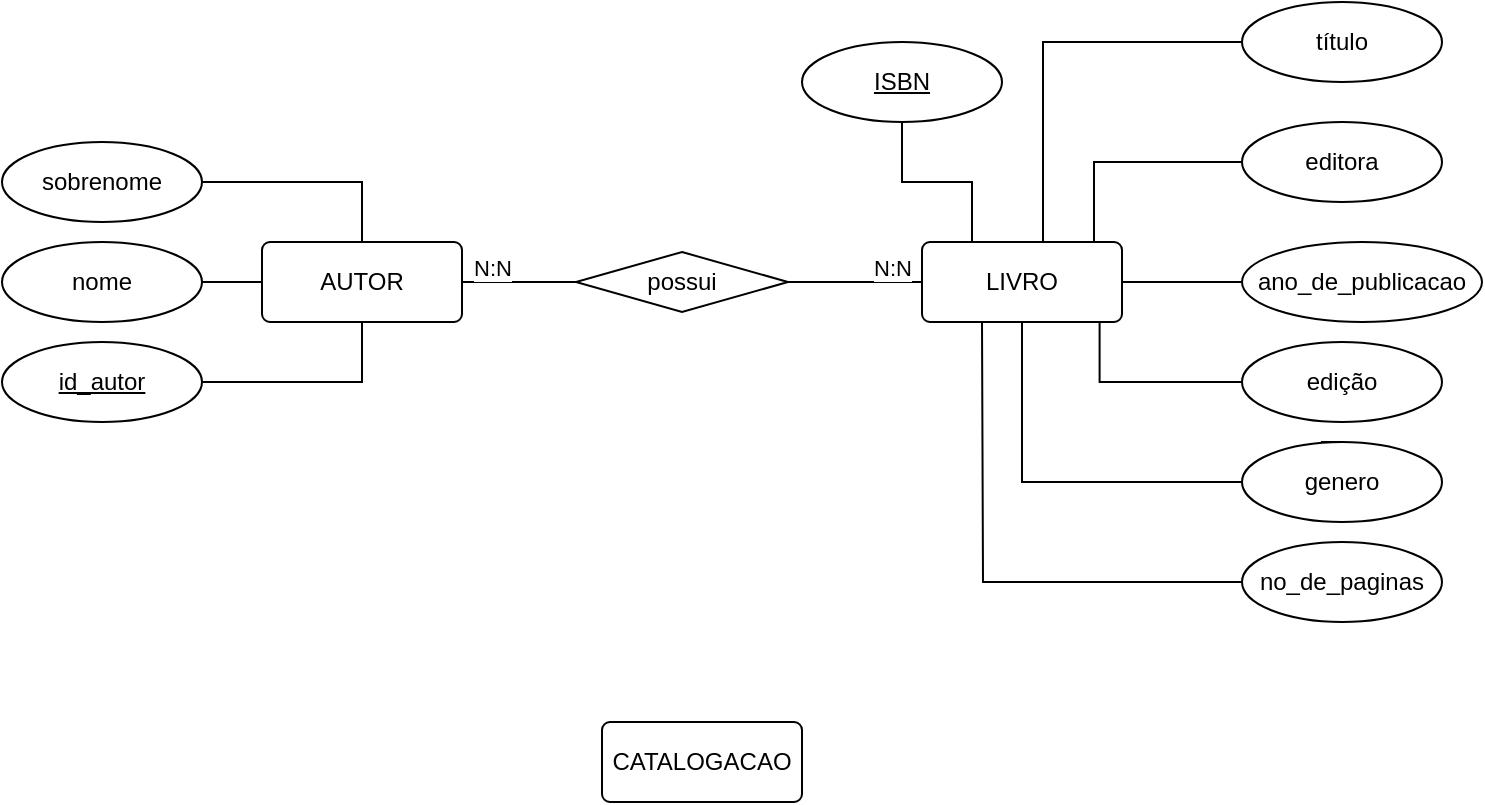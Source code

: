 <mxfile version="26.2.2">
  <diagram name="Página-1" id="CUABwqQ-d0Yb38siOlgN">
    <mxGraphModel dx="1667" dy="841" grid="1" gridSize="10" guides="1" tooltips="1" connect="1" arrows="1" fold="1" page="1" pageScale="1" pageWidth="827" pageHeight="1169" math="0" shadow="0">
      <root>
        <mxCell id="0" />
        <mxCell id="1" parent="0" />
        <mxCell id="1DjiUxDrEVGoeN44snmC-1" style="edgeStyle=orthogonalEdgeStyle;shape=connector;rounded=0;orthogonalLoop=1;jettySize=auto;html=1;exitX=1;exitY=0.5;exitDx=0;exitDy=0;strokeColor=default;align=center;verticalAlign=middle;fontFamily=Helvetica;fontSize=11;fontColor=default;labelBackgroundColor=default;startFill=0;endArrow=none;" parent="1" source="1DjiUxDrEVGoeN44snmC-2" target="1DjiUxDrEVGoeN44snmC-22" edge="1">
          <mxGeometry relative="1" as="geometry" />
        </mxCell>
        <mxCell id="1DjiUxDrEVGoeN44snmC-2" value="AUTOR" style="rounded=1;arcSize=10;whiteSpace=wrap;html=1;align=center;" parent="1" vertex="1">
          <mxGeometry x="160" y="150" width="100" height="40" as="geometry" />
        </mxCell>
        <mxCell id="1DjiUxDrEVGoeN44snmC-3" style="edgeStyle=orthogonalEdgeStyle;rounded=0;orthogonalLoop=1;jettySize=auto;html=1;exitX=1;exitY=0.5;exitDx=0;exitDy=0;endArrow=none;startFill=0;" parent="1" source="1DjiUxDrEVGoeN44snmC-4" target="1DjiUxDrEVGoeN44snmC-2" edge="1">
          <mxGeometry relative="1" as="geometry" />
        </mxCell>
        <mxCell id="1DjiUxDrEVGoeN44snmC-4" value="nome" style="ellipse;whiteSpace=wrap;html=1;align=center;" parent="1" vertex="1">
          <mxGeometry x="30" y="150" width="100" height="40" as="geometry" />
        </mxCell>
        <mxCell id="1DjiUxDrEVGoeN44snmC-5" style="edgeStyle=orthogonalEdgeStyle;rounded=0;orthogonalLoop=1;jettySize=auto;html=1;exitX=1;exitY=0.5;exitDx=0;exitDy=0;endArrow=none;startFill=0;" parent="1" source="1DjiUxDrEVGoeN44snmC-6" target="1DjiUxDrEVGoeN44snmC-2" edge="1">
          <mxGeometry relative="1" as="geometry" />
        </mxCell>
        <mxCell id="1DjiUxDrEVGoeN44snmC-6" value="sobrenome" style="ellipse;whiteSpace=wrap;html=1;align=center;" parent="1" vertex="1">
          <mxGeometry x="30" y="100" width="100" height="40" as="geometry" />
        </mxCell>
        <mxCell id="1DjiUxDrEVGoeN44snmC-7" style="edgeStyle=orthogonalEdgeStyle;shape=connector;rounded=0;orthogonalLoop=1;jettySize=auto;html=1;exitX=1;exitY=0.5;exitDx=0;exitDy=0;strokeColor=default;align=center;verticalAlign=middle;fontFamily=Helvetica;fontSize=11;fontColor=default;labelBackgroundColor=default;startFill=0;endArrow=none;" parent="1" source="1DjiUxDrEVGoeN44snmC-8" target="1DjiUxDrEVGoeN44snmC-2" edge="1">
          <mxGeometry relative="1" as="geometry" />
        </mxCell>
        <mxCell id="1DjiUxDrEVGoeN44snmC-8" value="id_autor" style="ellipse;whiteSpace=wrap;html=1;align=center;fontStyle=4;" parent="1" vertex="1">
          <mxGeometry x="30" y="200" width="100" height="40" as="geometry" />
        </mxCell>
        <mxCell id="1DjiUxDrEVGoeN44snmC-9" value="LIVRO" style="rounded=1;arcSize=10;whiteSpace=wrap;html=1;align=center;" parent="1" vertex="1">
          <mxGeometry x="490" y="150" width="100" height="40" as="geometry" />
        </mxCell>
        <mxCell id="1DjiUxDrEVGoeN44snmC-10" style="edgeStyle=orthogonalEdgeStyle;shape=connector;rounded=0;orthogonalLoop=1;jettySize=auto;html=1;exitX=0.5;exitY=1;exitDx=0;exitDy=0;entryX=0.25;entryY=0;entryDx=0;entryDy=0;strokeColor=default;align=center;verticalAlign=middle;fontFamily=Helvetica;fontSize=11;fontColor=default;labelBackgroundColor=default;startFill=0;endArrow=none;" parent="1" source="1DjiUxDrEVGoeN44snmC-11" target="1DjiUxDrEVGoeN44snmC-9" edge="1">
          <mxGeometry relative="1" as="geometry" />
        </mxCell>
        <mxCell id="1DjiUxDrEVGoeN44snmC-11" value="ISBN" style="ellipse;whiteSpace=wrap;html=1;align=center;fontStyle=4;" parent="1" vertex="1">
          <mxGeometry x="430" y="50" width="100" height="40" as="geometry" />
        </mxCell>
        <mxCell id="1DjiUxDrEVGoeN44snmC-12" value="editora" style="ellipse;whiteSpace=wrap;html=1;align=center;" parent="1" vertex="1">
          <mxGeometry x="650" y="90" width="100" height="40" as="geometry" />
        </mxCell>
        <mxCell id="1DjiUxDrEVGoeN44snmC-13" value="título" style="ellipse;whiteSpace=wrap;html=1;align=center;" parent="1" vertex="1">
          <mxGeometry x="650" y="30" width="100" height="40" as="geometry" />
        </mxCell>
        <mxCell id="1DjiUxDrEVGoeN44snmC-14" value="edição" style="ellipse;whiteSpace=wrap;html=1;align=center;" parent="1" vertex="1">
          <mxGeometry x="650" y="200" width="100" height="40" as="geometry" />
        </mxCell>
        <mxCell id="1DjiUxDrEVGoeN44snmC-15" style="edgeStyle=orthogonalEdgeStyle;shape=connector;rounded=0;orthogonalLoop=1;jettySize=auto;html=1;exitX=0;exitY=0.5;exitDx=0;exitDy=0;entryX=1;entryY=0.5;entryDx=0;entryDy=0;strokeColor=default;align=center;verticalAlign=middle;fontFamily=Helvetica;fontSize=11;fontColor=default;labelBackgroundColor=default;startFill=0;endArrow=none;curved=0;" parent="1" source="1DjiUxDrEVGoeN44snmC-16" target="1DjiUxDrEVGoeN44snmC-9" edge="1">
          <mxGeometry relative="1" as="geometry" />
        </mxCell>
        <mxCell id="1DjiUxDrEVGoeN44snmC-16" value="ano_de_publicacao" style="ellipse;whiteSpace=wrap;html=1;align=center;" parent="1" vertex="1">
          <mxGeometry x="650" y="150" width="120" height="40" as="geometry" />
        </mxCell>
        <mxCell id="1DjiUxDrEVGoeN44snmC-17" style="edgeStyle=orthogonalEdgeStyle;shape=connector;rounded=0;orthogonalLoop=1;jettySize=auto;html=1;exitX=0.5;exitY=0;exitDx=0;exitDy=0;strokeColor=default;align=center;verticalAlign=middle;fontFamily=Helvetica;fontSize=11;fontColor=default;labelBackgroundColor=default;startFill=0;endArrow=none;" parent="1" source="1DjiUxDrEVGoeN44snmC-18" target="1DjiUxDrEVGoeN44snmC-9" edge="1">
          <mxGeometry relative="1" as="geometry">
            <Array as="points">
              <mxPoint x="690" y="270" />
              <mxPoint x="540" y="270" />
            </Array>
          </mxGeometry>
        </mxCell>
        <mxCell id="1DjiUxDrEVGoeN44snmC-18" value="genero" style="ellipse;whiteSpace=wrap;html=1;align=center;" parent="1" vertex="1">
          <mxGeometry x="650" y="250" width="100" height="40" as="geometry" />
        </mxCell>
        <mxCell id="1DjiUxDrEVGoeN44snmC-19" style="edgeStyle=orthogonalEdgeStyle;shape=connector;rounded=0;orthogonalLoop=1;jettySize=auto;html=1;exitX=0;exitY=0.5;exitDx=0;exitDy=0;strokeColor=default;align=center;verticalAlign=middle;fontFamily=Helvetica;fontSize=11;fontColor=default;labelBackgroundColor=default;startFill=0;endArrow=none;" parent="1" source="1DjiUxDrEVGoeN44snmC-20" edge="1">
          <mxGeometry relative="1" as="geometry">
            <mxPoint x="520" y="190" as="targetPoint" />
          </mxGeometry>
        </mxCell>
        <mxCell id="1DjiUxDrEVGoeN44snmC-20" value="no_de_paginas" style="ellipse;whiteSpace=wrap;html=1;align=center;" parent="1" vertex="1">
          <mxGeometry x="650" y="300" width="100" height="40" as="geometry" />
        </mxCell>
        <mxCell id="1DjiUxDrEVGoeN44snmC-21" style="edgeStyle=orthogonalEdgeStyle;shape=connector;rounded=0;orthogonalLoop=1;jettySize=auto;html=1;exitX=1;exitY=0.5;exitDx=0;exitDy=0;strokeColor=default;align=center;verticalAlign=middle;fontFamily=Helvetica;fontSize=11;fontColor=default;labelBackgroundColor=default;startFill=0;endArrow=none;" parent="1" source="1DjiUxDrEVGoeN44snmC-22" target="1DjiUxDrEVGoeN44snmC-9" edge="1">
          <mxGeometry relative="1" as="geometry" />
        </mxCell>
        <mxCell id="1DjiUxDrEVGoeN44snmC-22" value="possui" style="shape=rhombus;perimeter=rhombusPerimeter;whiteSpace=wrap;html=1;align=center;" parent="1" vertex="1">
          <mxGeometry x="317" y="155" width="106" height="30" as="geometry" />
        </mxCell>
        <mxCell id="1DjiUxDrEVGoeN44snmC-23" value="N:N" style="text;strokeColor=none;fillColor=none;spacingLeft=4;spacingRight=4;overflow=hidden;rotatable=0;points=[[0,0.5],[1,0.5]];portConstraint=eastwest;fontSize=11;whiteSpace=wrap;html=1;fontFamily=Helvetica;fontColor=default;labelBackgroundColor=default;" parent="1" vertex="1">
          <mxGeometry x="260" y="150" width="40" height="30" as="geometry" />
        </mxCell>
        <mxCell id="1DjiUxDrEVGoeN44snmC-24" value="N:N" style="text;strokeColor=none;fillColor=none;spacingLeft=4;spacingRight=4;overflow=hidden;rotatable=0;points=[[0,0.5],[1,0.5]];portConstraint=eastwest;fontSize=11;whiteSpace=wrap;html=1;fontFamily=Helvetica;fontColor=default;labelBackgroundColor=default;" parent="1" vertex="1">
          <mxGeometry x="460" y="150" width="40" height="30" as="geometry" />
        </mxCell>
        <mxCell id="1DjiUxDrEVGoeN44snmC-25" style="edgeStyle=orthogonalEdgeStyle;shape=connector;rounded=0;orthogonalLoop=1;jettySize=auto;html=1;exitX=0;exitY=0.5;exitDx=0;exitDy=0;entryX=0.605;entryY=-0.003;entryDx=0;entryDy=0;entryPerimeter=0;strokeColor=default;align=center;verticalAlign=middle;fontFamily=Helvetica;fontSize=11;fontColor=default;labelBackgroundColor=default;startFill=0;endArrow=none;" parent="1" source="1DjiUxDrEVGoeN44snmC-13" target="1DjiUxDrEVGoeN44snmC-9" edge="1">
          <mxGeometry relative="1" as="geometry" />
        </mxCell>
        <mxCell id="1DjiUxDrEVGoeN44snmC-26" style="edgeStyle=orthogonalEdgeStyle;shape=connector;rounded=0;orthogonalLoop=1;jettySize=auto;html=1;exitX=0;exitY=0.5;exitDx=0;exitDy=0;entryX=0.86;entryY=-0.003;entryDx=0;entryDy=0;entryPerimeter=0;strokeColor=default;align=center;verticalAlign=middle;fontFamily=Helvetica;fontSize=11;fontColor=default;labelBackgroundColor=default;startFill=0;endArrow=none;" parent="1" source="1DjiUxDrEVGoeN44snmC-12" target="1DjiUxDrEVGoeN44snmC-9" edge="1">
          <mxGeometry relative="1" as="geometry" />
        </mxCell>
        <mxCell id="1DjiUxDrEVGoeN44snmC-27" style="edgeStyle=orthogonalEdgeStyle;shape=connector;rounded=0;orthogonalLoop=1;jettySize=auto;html=1;exitX=0;exitY=0.5;exitDx=0;exitDy=0;entryX=0.888;entryY=1.014;entryDx=0;entryDy=0;entryPerimeter=0;strokeColor=default;align=center;verticalAlign=middle;fontFamily=Helvetica;fontSize=11;fontColor=default;labelBackgroundColor=default;startFill=0;endArrow=none;" parent="1" source="1DjiUxDrEVGoeN44snmC-14" target="1DjiUxDrEVGoeN44snmC-9" edge="1">
          <mxGeometry relative="1" as="geometry" />
        </mxCell>
        <mxCell id="USQjlUiwacShHPwHFv54-1" value="CATALOGACAO" style="rounded=1;arcSize=10;whiteSpace=wrap;html=1;align=center;" vertex="1" parent="1">
          <mxGeometry x="330" y="390" width="100" height="40" as="geometry" />
        </mxCell>
      </root>
    </mxGraphModel>
  </diagram>
</mxfile>

